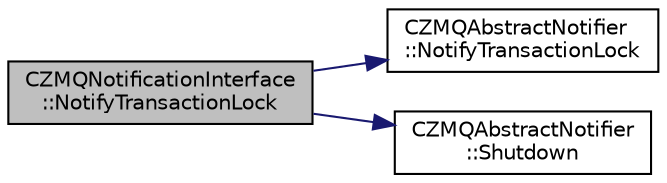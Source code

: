 digraph "CZMQNotificationInterface::NotifyTransactionLock"
{
  edge [fontname="Helvetica",fontsize="10",labelfontname="Helvetica",labelfontsize="10"];
  node [fontname="Helvetica",fontsize="10",shape=record];
  rankdir="LR";
  Node15 [label="CZMQNotificationInterface\l::NotifyTransactionLock",height=0.2,width=0.4,color="black", fillcolor="grey75", style="filled", fontcolor="black"];
  Node15 -> Node16 [color="midnightblue",fontsize="10",style="solid",fontname="Helvetica"];
  Node16 [label="CZMQAbstractNotifier\l::NotifyTransactionLock",height=0.2,width=0.4,color="black", fillcolor="white", style="filled",URL="$class_c_z_m_q_abstract_notifier.html#a249ef399ed514c38b941cdb516fecb55"];
  Node15 -> Node17 [color="midnightblue",fontsize="10",style="solid",fontname="Helvetica"];
  Node17 [label="CZMQAbstractNotifier\l::Shutdown",height=0.2,width=0.4,color="black", fillcolor="white", style="filled",URL="$class_c_z_m_q_abstract_notifier.html#a08713a9b91625eb86b400523fef3b2c6"];
}
